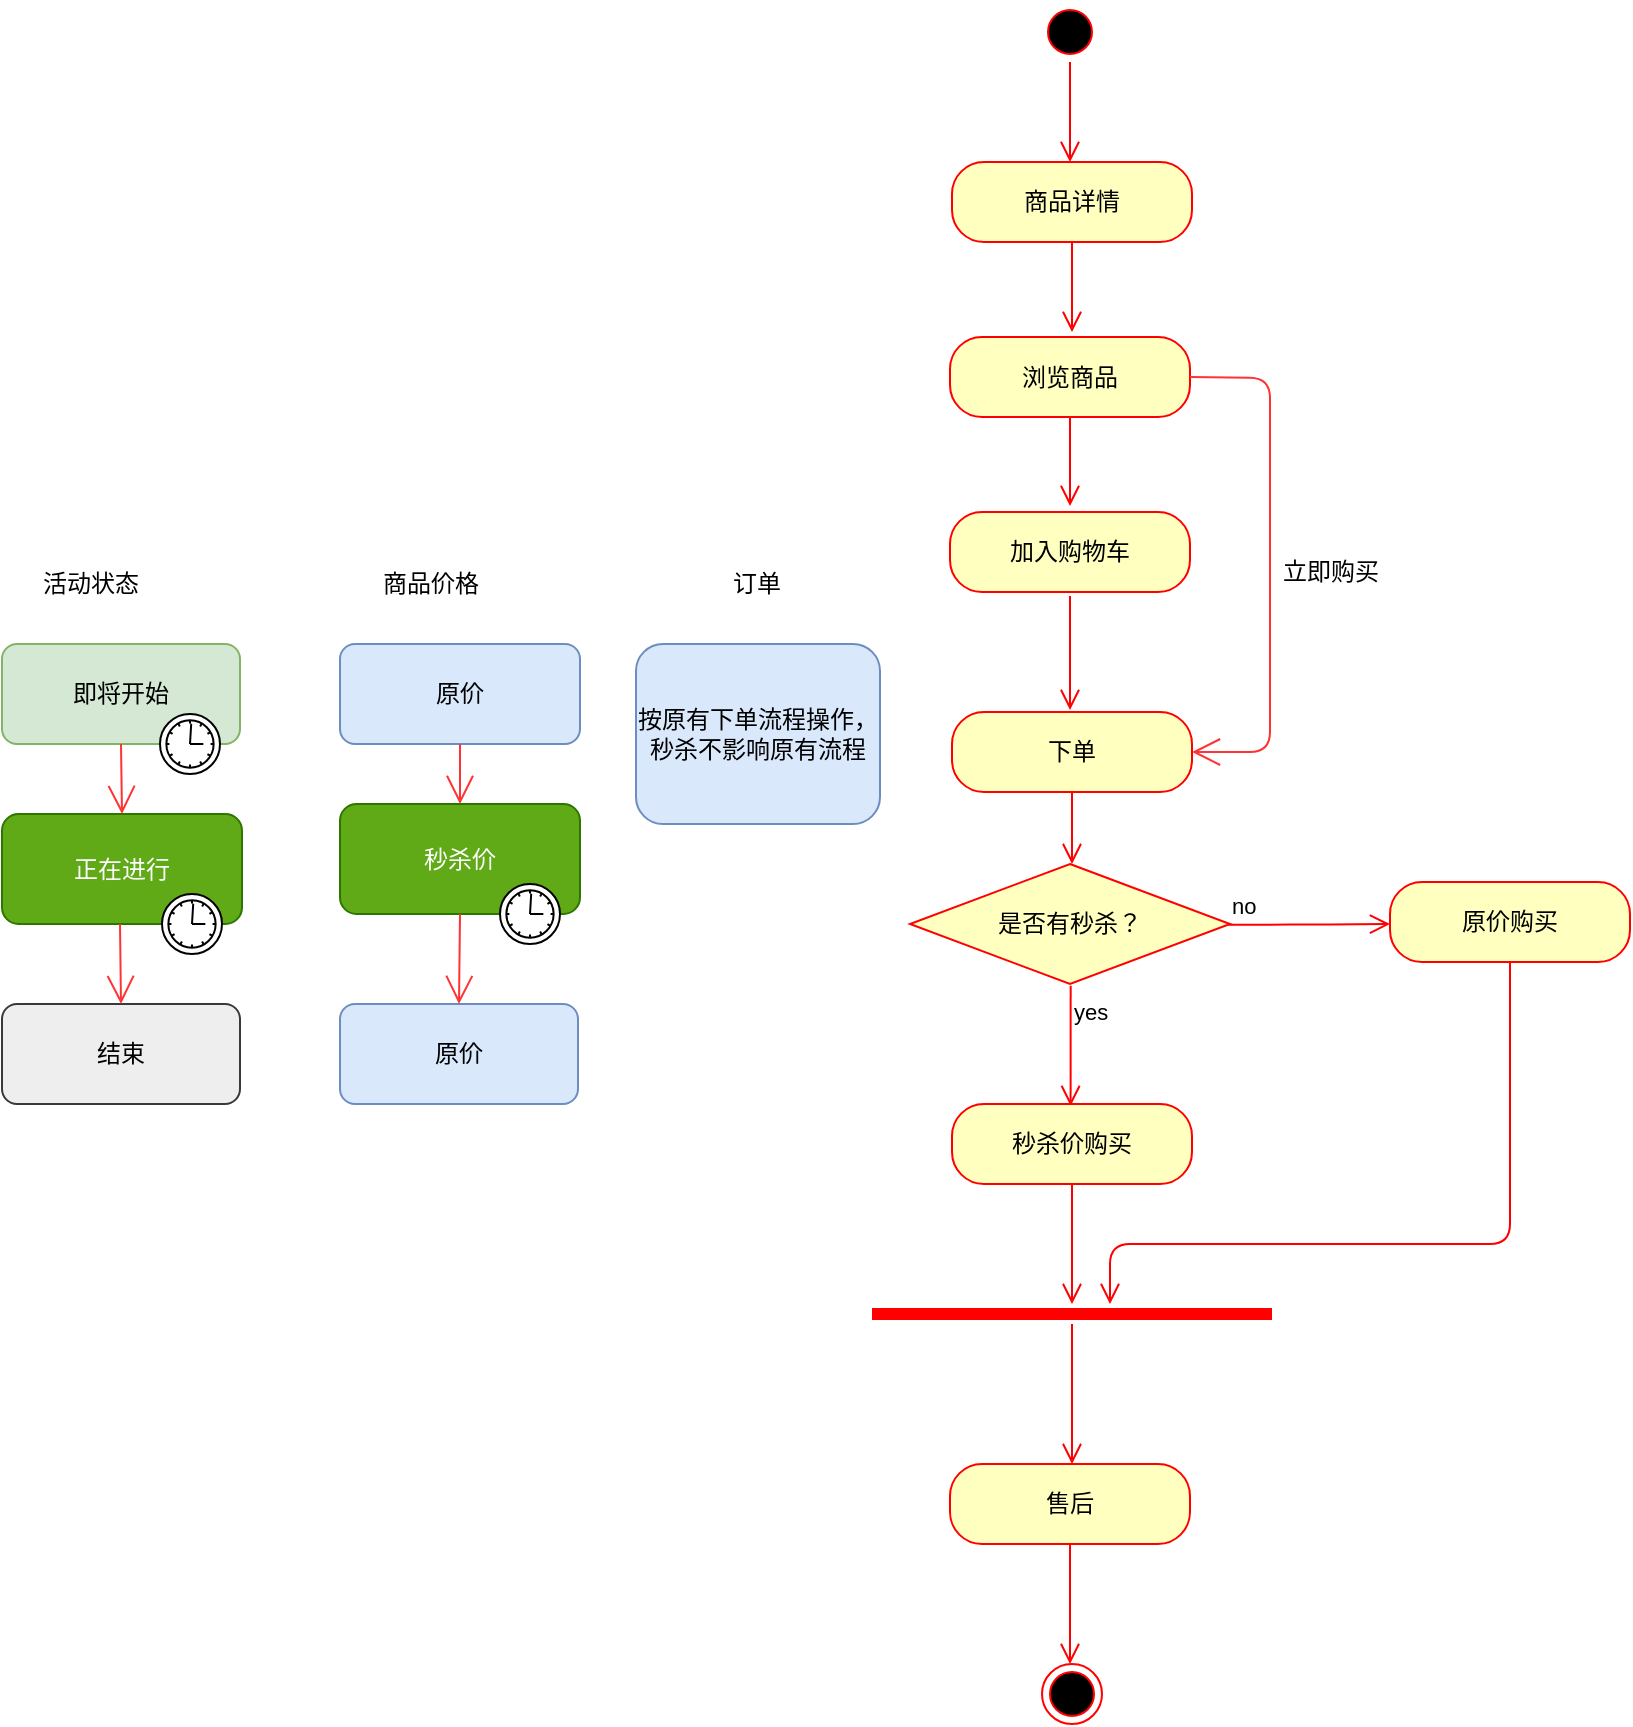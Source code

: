 <mxfile version="12.3.2" type="github" pages="1">
  <diagram id="Y6t6le8Kwg2yqhybFrNQ" name="Page-1">
    <mxGraphModel dx="951" dy="1706" grid="1" gridSize="10" guides="1" tooltips="1" connect="1" arrows="1" fold="1" page="1" pageScale="1" pageWidth="827" pageHeight="1169" math="0" shadow="0">
      <root>
        <mxCell id="0"/>
        <mxCell id="1" parent="0"/>
        <mxCell id="3OWD66W-nWbykttsO6Vj-3" value="" style="ellipse;html=1;shape=startState;fillColor=#000000;strokeColor=#ff0000;" vertex="1" parent="1">
          <mxGeometry x="530" y="-1" width="30" height="30" as="geometry"/>
        </mxCell>
        <mxCell id="3OWD66W-nWbykttsO6Vj-4" value="" style="edgeStyle=orthogonalEdgeStyle;html=1;verticalAlign=bottom;endArrow=open;endSize=8;strokeColor=#ff0000;" edge="1" source="3OWD66W-nWbykttsO6Vj-3" parent="1">
          <mxGeometry relative="1" as="geometry">
            <mxPoint x="545" y="79" as="targetPoint"/>
          </mxGeometry>
        </mxCell>
        <mxCell id="3OWD66W-nWbykttsO6Vj-5" value="" style="ellipse;html=1;shape=endState;fillColor=#000000;strokeColor=#ff0000;" vertex="1" parent="1">
          <mxGeometry x="531" y="830" width="30" height="30" as="geometry"/>
        </mxCell>
        <mxCell id="3OWD66W-nWbykttsO6Vj-6" value="浏览商品" style="rounded=1;whiteSpace=wrap;html=1;arcSize=40;fontColor=#000000;fillColor=#ffffc0;strokeColor=#ff0000;" vertex="1" parent="1">
          <mxGeometry x="485" y="166.5" width="120" height="40" as="geometry"/>
        </mxCell>
        <mxCell id="3OWD66W-nWbykttsO6Vj-7" value="" style="edgeStyle=orthogonalEdgeStyle;html=1;verticalAlign=bottom;endArrow=open;endSize=8;strokeColor=#ff0000;exitX=0.5;exitY=1;exitDx=0;exitDy=0;" edge="1" source="3OWD66W-nWbykttsO6Vj-6" parent="1">
          <mxGeometry relative="1" as="geometry">
            <mxPoint x="545" y="251" as="targetPoint"/>
            <mxPoint x="545" y="215" as="sourcePoint"/>
          </mxGeometry>
        </mxCell>
        <mxCell id="3OWD66W-nWbykttsO6Vj-11" value="是否有秒杀？" style="rhombus;whiteSpace=wrap;html=1;fillColor=#ffffc0;strokeColor=#ff0000;" vertex="1" parent="1">
          <mxGeometry x="465" y="430" width="160" height="60" as="geometry"/>
        </mxCell>
        <mxCell id="3OWD66W-nWbykttsO6Vj-12" value="no" style="edgeStyle=orthogonalEdgeStyle;html=1;align=left;verticalAlign=bottom;endArrow=open;endSize=8;strokeColor=#ff0000;" edge="1" parent="1">
          <mxGeometry x="-1" relative="1" as="geometry">
            <mxPoint x="705" y="460" as="targetPoint"/>
            <mxPoint x="624.111" y="460.333" as="sourcePoint"/>
            <Array as="points">
              <mxPoint x="665" y="461"/>
            </Array>
          </mxGeometry>
        </mxCell>
        <mxCell id="3OWD66W-nWbykttsO6Vj-13" value="yes" style="edgeStyle=orthogonalEdgeStyle;html=1;align=left;verticalAlign=top;endArrow=open;endSize=8;strokeColor=#ff0000;" edge="1" parent="1">
          <mxGeometry x="-1" relative="1" as="geometry">
            <mxPoint x="545" y="551" as="targetPoint"/>
            <mxPoint x="545.333" y="490.875" as="sourcePoint"/>
            <Array as="points">
              <mxPoint x="545" y="551"/>
            </Array>
          </mxGeometry>
        </mxCell>
        <mxCell id="3OWD66W-nWbykttsO6Vj-14" value="加入购物车" style="rounded=1;whiteSpace=wrap;html=1;arcSize=40;fontColor=#000000;fillColor=#ffffc0;strokeColor=#ff0000;" vertex="1" parent="1">
          <mxGeometry x="485" y="254" width="120" height="40" as="geometry"/>
        </mxCell>
        <mxCell id="3OWD66W-nWbykttsO6Vj-15" value="" style="edgeStyle=orthogonalEdgeStyle;html=1;verticalAlign=bottom;endArrow=open;endSize=8;strokeColor=#ff0000;exitX=0.5;exitY=1;exitDx=0;exitDy=0;" edge="1" parent="1">
          <mxGeometry relative="1" as="geometry">
            <mxPoint x="545" y="353" as="targetPoint"/>
            <mxPoint x="545" y="296" as="sourcePoint"/>
          </mxGeometry>
        </mxCell>
        <mxCell id="3OWD66W-nWbykttsO6Vj-16" value="下单" style="rounded=1;whiteSpace=wrap;html=1;arcSize=40;fontColor=#000000;fillColor=#ffffc0;strokeColor=#ff0000;" vertex="1" parent="1">
          <mxGeometry x="486" y="354" width="120" height="40" as="geometry"/>
        </mxCell>
        <mxCell id="3OWD66W-nWbykttsO6Vj-17" value="" style="edgeStyle=orthogonalEdgeStyle;html=1;verticalAlign=bottom;endArrow=open;endSize=8;strokeColor=#ff0000;" edge="1" source="3OWD66W-nWbykttsO6Vj-16" parent="1">
          <mxGeometry relative="1" as="geometry">
            <mxPoint x="546" y="430" as="targetPoint"/>
          </mxGeometry>
        </mxCell>
        <mxCell id="3OWD66W-nWbykttsO6Vj-23" value="" style="endArrow=open;endFill=1;endSize=12;html=1;strokeColor=#FF3333;entryX=1;entryY=0.5;entryDx=0;entryDy=0;exitX=1;exitY=0.5;exitDx=0;exitDy=0;" edge="1" parent="1" source="3OWD66W-nWbykttsO6Vj-6" target="3OWD66W-nWbykttsO6Vj-16">
          <mxGeometry width="160" relative="1" as="geometry">
            <mxPoint x="605" y="174" as="sourcePoint"/>
            <mxPoint x="655" y="404" as="targetPoint"/>
            <Array as="points">
              <mxPoint x="645" y="187"/>
              <mxPoint x="645" y="374"/>
            </Array>
          </mxGeometry>
        </mxCell>
        <mxCell id="3OWD66W-nWbykttsO6Vj-24" value="立即购买" style="text;html=1;align=center;verticalAlign=middle;resizable=0;points=[];;autosize=1;" vertex="1" parent="1">
          <mxGeometry x="630" y="274" width="90" height="20" as="geometry"/>
        </mxCell>
        <mxCell id="3OWD66W-nWbykttsO6Vj-25" value="秒杀价购买" style="rounded=1;whiteSpace=wrap;html=1;arcSize=40;fontColor=#000000;fillColor=#ffffc0;strokeColor=#ff0000;" vertex="1" parent="1">
          <mxGeometry x="486" y="550" width="120" height="40" as="geometry"/>
        </mxCell>
        <mxCell id="3OWD66W-nWbykttsO6Vj-26" value="" style="edgeStyle=orthogonalEdgeStyle;html=1;verticalAlign=bottom;endArrow=open;endSize=8;strokeColor=#ff0000;" edge="1" source="3OWD66W-nWbykttsO6Vj-25" parent="1">
          <mxGeometry relative="1" as="geometry">
            <mxPoint x="546" y="650" as="targetPoint"/>
          </mxGeometry>
        </mxCell>
        <mxCell id="3OWD66W-nWbykttsO6Vj-27" value="原价购买" style="rounded=1;whiteSpace=wrap;html=1;arcSize=40;fontColor=#000000;fillColor=#ffffc0;strokeColor=#ff0000;" vertex="1" parent="1">
          <mxGeometry x="705" y="439" width="120" height="40" as="geometry"/>
        </mxCell>
        <mxCell id="3OWD66W-nWbykttsO6Vj-28" value="" style="edgeStyle=orthogonalEdgeStyle;html=1;verticalAlign=bottom;endArrow=open;endSize=8;strokeColor=#ff0000;exitX=0.5;exitY=1;exitDx=0;exitDy=0;" edge="1" source="3OWD66W-nWbykttsO6Vj-27" parent="1">
          <mxGeometry relative="1" as="geometry">
            <mxPoint x="565" y="650" as="targetPoint"/>
            <Array as="points">
              <mxPoint x="765" y="620"/>
              <mxPoint x="565" y="620"/>
            </Array>
          </mxGeometry>
        </mxCell>
        <mxCell id="3OWD66W-nWbykttsO6Vj-29" value="" style="shape=line;html=1;strokeWidth=6;strokeColor=#ff0000;" vertex="1" parent="1">
          <mxGeometry x="446" y="650" width="200" height="10" as="geometry"/>
        </mxCell>
        <mxCell id="3OWD66W-nWbykttsO6Vj-30" value="" style="edgeStyle=orthogonalEdgeStyle;html=1;verticalAlign=bottom;endArrow=open;endSize=8;strokeColor=#ff0000;" edge="1" source="3OWD66W-nWbykttsO6Vj-29" parent="1">
          <mxGeometry relative="1" as="geometry">
            <mxPoint x="546" y="730" as="targetPoint"/>
          </mxGeometry>
        </mxCell>
        <mxCell id="3OWD66W-nWbykttsO6Vj-31" value="售后" style="rounded=1;whiteSpace=wrap;html=1;arcSize=40;fontColor=#000000;fillColor=#ffffc0;strokeColor=#ff0000;" vertex="1" parent="1">
          <mxGeometry x="485" y="730" width="120" height="40" as="geometry"/>
        </mxCell>
        <mxCell id="3OWD66W-nWbykttsO6Vj-32" value="" style="edgeStyle=orthogonalEdgeStyle;html=1;verticalAlign=bottom;endArrow=open;endSize=8;strokeColor=#ff0000;" edge="1" source="3OWD66W-nWbykttsO6Vj-31" parent="1">
          <mxGeometry relative="1" as="geometry">
            <mxPoint x="545" y="830" as="targetPoint"/>
          </mxGeometry>
        </mxCell>
        <mxCell id="3OWD66W-nWbykttsO6Vj-33" value="活动状态" style="text;html=1;align=center;verticalAlign=middle;resizable=0;points=[];;autosize=1;" vertex="1" parent="1">
          <mxGeometry x="10" y="280" width="90" height="20" as="geometry"/>
        </mxCell>
        <mxCell id="3OWD66W-nWbykttsO6Vj-35" value="即将开始" style="html=1;whiteSpace=wrap;rounded=1;fillColor=#d5e8d4;strokeColor=#82b366;" vertex="1" parent="1">
          <mxGeometry x="11" y="320" width="119" height="50" as="geometry"/>
        </mxCell>
        <mxCell id="3OWD66W-nWbykttsO6Vj-36" value="" style="shape=mxgraph.bpmn.timer_start;perimeter=ellipsePerimeter;html=1;verticalLabelPosition=bottom;labelBackgroundColor=#ffffff;verticalAlign=top;outlineConnect=0;" vertex="1" parent="3OWD66W-nWbykttsO6Vj-35">
          <mxGeometry x="1" y="1" width="30" height="30" relative="1" as="geometry">
            <mxPoint x="-40" y="-15" as="offset"/>
          </mxGeometry>
        </mxCell>
        <mxCell id="3OWD66W-nWbykttsO6Vj-37" value="正在进行" style="html=1;whiteSpace=wrap;rounded=1;fillColor=#60a917;strokeColor=#2D7600;fontColor=#ffffff;" vertex="1" parent="1">
          <mxGeometry x="11" y="405" width="120" height="55" as="geometry"/>
        </mxCell>
        <mxCell id="3OWD66W-nWbykttsO6Vj-38" value="" style="shape=mxgraph.bpmn.timer_start;perimeter=ellipsePerimeter;html=1;verticalLabelPosition=bottom;labelBackgroundColor=#ffffff;verticalAlign=top;outlineConnect=0;" vertex="1" parent="3OWD66W-nWbykttsO6Vj-37">
          <mxGeometry x="1" y="1" width="30" height="30" relative="1" as="geometry">
            <mxPoint x="-40" y="-15" as="offset"/>
          </mxGeometry>
        </mxCell>
        <mxCell id="3OWD66W-nWbykttsO6Vj-39" value="结束" style="shape=ext;rounded=1;html=1;whiteSpace=wrap;fillColor=#eeeeee;strokeColor=#36393d;" vertex="1" parent="1">
          <mxGeometry x="11" y="500" width="119" height="50" as="geometry"/>
        </mxCell>
        <mxCell id="3OWD66W-nWbykttsO6Vj-40" value="" style="endArrow=open;endFill=1;endSize=12;html=1;strokeColor=#FF3333;entryX=0.5;entryY=0;entryDx=0;entryDy=0;exitX=0.5;exitY=1;exitDx=0;exitDy=0;" edge="1" parent="1" source="3OWD66W-nWbykttsO6Vj-35" target="3OWD66W-nWbykttsO6Vj-37">
          <mxGeometry width="160" relative="1" as="geometry">
            <mxPoint x="60" y="370" as="sourcePoint"/>
            <mxPoint x="220" y="370" as="targetPoint"/>
          </mxGeometry>
        </mxCell>
        <mxCell id="3OWD66W-nWbykttsO6Vj-41" value="" style="endArrow=open;endFill=1;endSize=12;html=1;strokeColor=#FF3333;entryX=0.5;entryY=0;entryDx=0;entryDy=0;exitX=0.5;exitY=1;exitDx=0;exitDy=0;" edge="1" parent="1" target="3OWD66W-nWbykttsO6Vj-39">
          <mxGeometry width="160" relative="1" as="geometry">
            <mxPoint x="70" y="460" as="sourcePoint"/>
            <mxPoint x="70.5" y="495" as="targetPoint"/>
          </mxGeometry>
        </mxCell>
        <mxCell id="3OWD66W-nWbykttsO6Vj-42" value="商品价格" style="text;html=1;align=center;verticalAlign=middle;resizable=0;points=[];;autosize=1;" vertex="1" parent="1">
          <mxGeometry x="180" y="280" width="90" height="20" as="geometry"/>
        </mxCell>
        <mxCell id="3OWD66W-nWbykttsO6Vj-44" value="原价" style="shape=ext;rounded=1;html=1;whiteSpace=wrap;fillColor=#dae8fc;strokeColor=#6c8ebf;" vertex="1" parent="1">
          <mxGeometry x="180" y="320" width="120" height="50" as="geometry"/>
        </mxCell>
        <mxCell id="3OWD66W-nWbykttsO6Vj-45" value="" style="endArrow=open;endFill=1;endSize=12;html=1;strokeColor=#FF3333;entryX=0.5;entryY=0;entryDx=0;entryDy=0;exitX=0.5;exitY=1;exitDx=0;exitDy=0;" edge="1" parent="1" source="3OWD66W-nWbykttsO6Vj-44" target="3OWD66W-nWbykttsO6Vj-46">
          <mxGeometry width="160" relative="1" as="geometry">
            <mxPoint x="230" y="370" as="sourcePoint"/>
            <mxPoint x="390" y="370" as="targetPoint"/>
          </mxGeometry>
        </mxCell>
        <mxCell id="3OWD66W-nWbykttsO6Vj-46" value="秒杀价" style="html=1;whiteSpace=wrap;rounded=1;fillColor=#60a917;strokeColor=#2D7600;fontColor=#ffffff;" vertex="1" parent="1">
          <mxGeometry x="180" y="400" width="120" height="55" as="geometry"/>
        </mxCell>
        <mxCell id="3OWD66W-nWbykttsO6Vj-47" value="" style="shape=mxgraph.bpmn.timer_start;perimeter=ellipsePerimeter;html=1;verticalLabelPosition=bottom;labelBackgroundColor=#ffffff;verticalAlign=top;outlineConnect=0;" vertex="1" parent="3OWD66W-nWbykttsO6Vj-46">
          <mxGeometry x="1" y="1" width="30" height="30" relative="1" as="geometry">
            <mxPoint x="-40" y="-15" as="offset"/>
          </mxGeometry>
        </mxCell>
        <mxCell id="3OWD66W-nWbykttsO6Vj-48" value="原价" style="shape=ext;rounded=1;html=1;whiteSpace=wrap;fillColor=#dae8fc;strokeColor=#6c8ebf;" vertex="1" parent="1">
          <mxGeometry x="180" y="500" width="119" height="50" as="geometry"/>
        </mxCell>
        <mxCell id="3OWD66W-nWbykttsO6Vj-49" value="" style="endArrow=open;endFill=1;endSize=12;html=1;strokeColor=#FF3333;entryX=0.5;entryY=0;entryDx=0;entryDy=0;exitX=0.5;exitY=1;exitDx=0;exitDy=0;" edge="1" parent="1" source="3OWD66W-nWbykttsO6Vj-46" target="3OWD66W-nWbykttsO6Vj-48">
          <mxGeometry width="160" relative="1" as="geometry">
            <mxPoint x="239" y="462.5" as="sourcePoint"/>
            <mxPoint x="239" y="492.5" as="targetPoint"/>
          </mxGeometry>
        </mxCell>
        <mxCell id="3OWD66W-nWbykttsO6Vj-50" value="订单" style="text;html=1;align=center;verticalAlign=middle;resizable=0;points=[];;autosize=1;" vertex="1" parent="1">
          <mxGeometry x="363" y="280" width="50" height="20" as="geometry"/>
        </mxCell>
        <mxCell id="3OWD66W-nWbykttsO6Vj-51" value="按原有下单流程操作，秒杀不影响原有流程" style="shape=ext;rounded=1;html=1;whiteSpace=wrap;fillColor=#dae8fc;strokeColor=#6c8ebf;" vertex="1" parent="1">
          <mxGeometry x="328" y="320" width="122" height="90" as="geometry"/>
        </mxCell>
        <mxCell id="3OWD66W-nWbykttsO6Vj-52" value="商品详情" style="rounded=1;whiteSpace=wrap;html=1;arcSize=40;fontColor=#000000;fillColor=#ffffc0;strokeColor=#ff0000;" vertex="1" parent="1">
          <mxGeometry x="486" y="79" width="120" height="40" as="geometry"/>
        </mxCell>
        <mxCell id="3OWD66W-nWbykttsO6Vj-53" value="" style="edgeStyle=orthogonalEdgeStyle;html=1;verticalAlign=bottom;endArrow=open;endSize=8;strokeColor=#ff0000;" edge="1" source="3OWD66W-nWbykttsO6Vj-52" parent="1">
          <mxGeometry relative="1" as="geometry">
            <mxPoint x="546" y="164" as="targetPoint"/>
          </mxGeometry>
        </mxCell>
      </root>
    </mxGraphModel>
  </diagram>
</mxfile>
